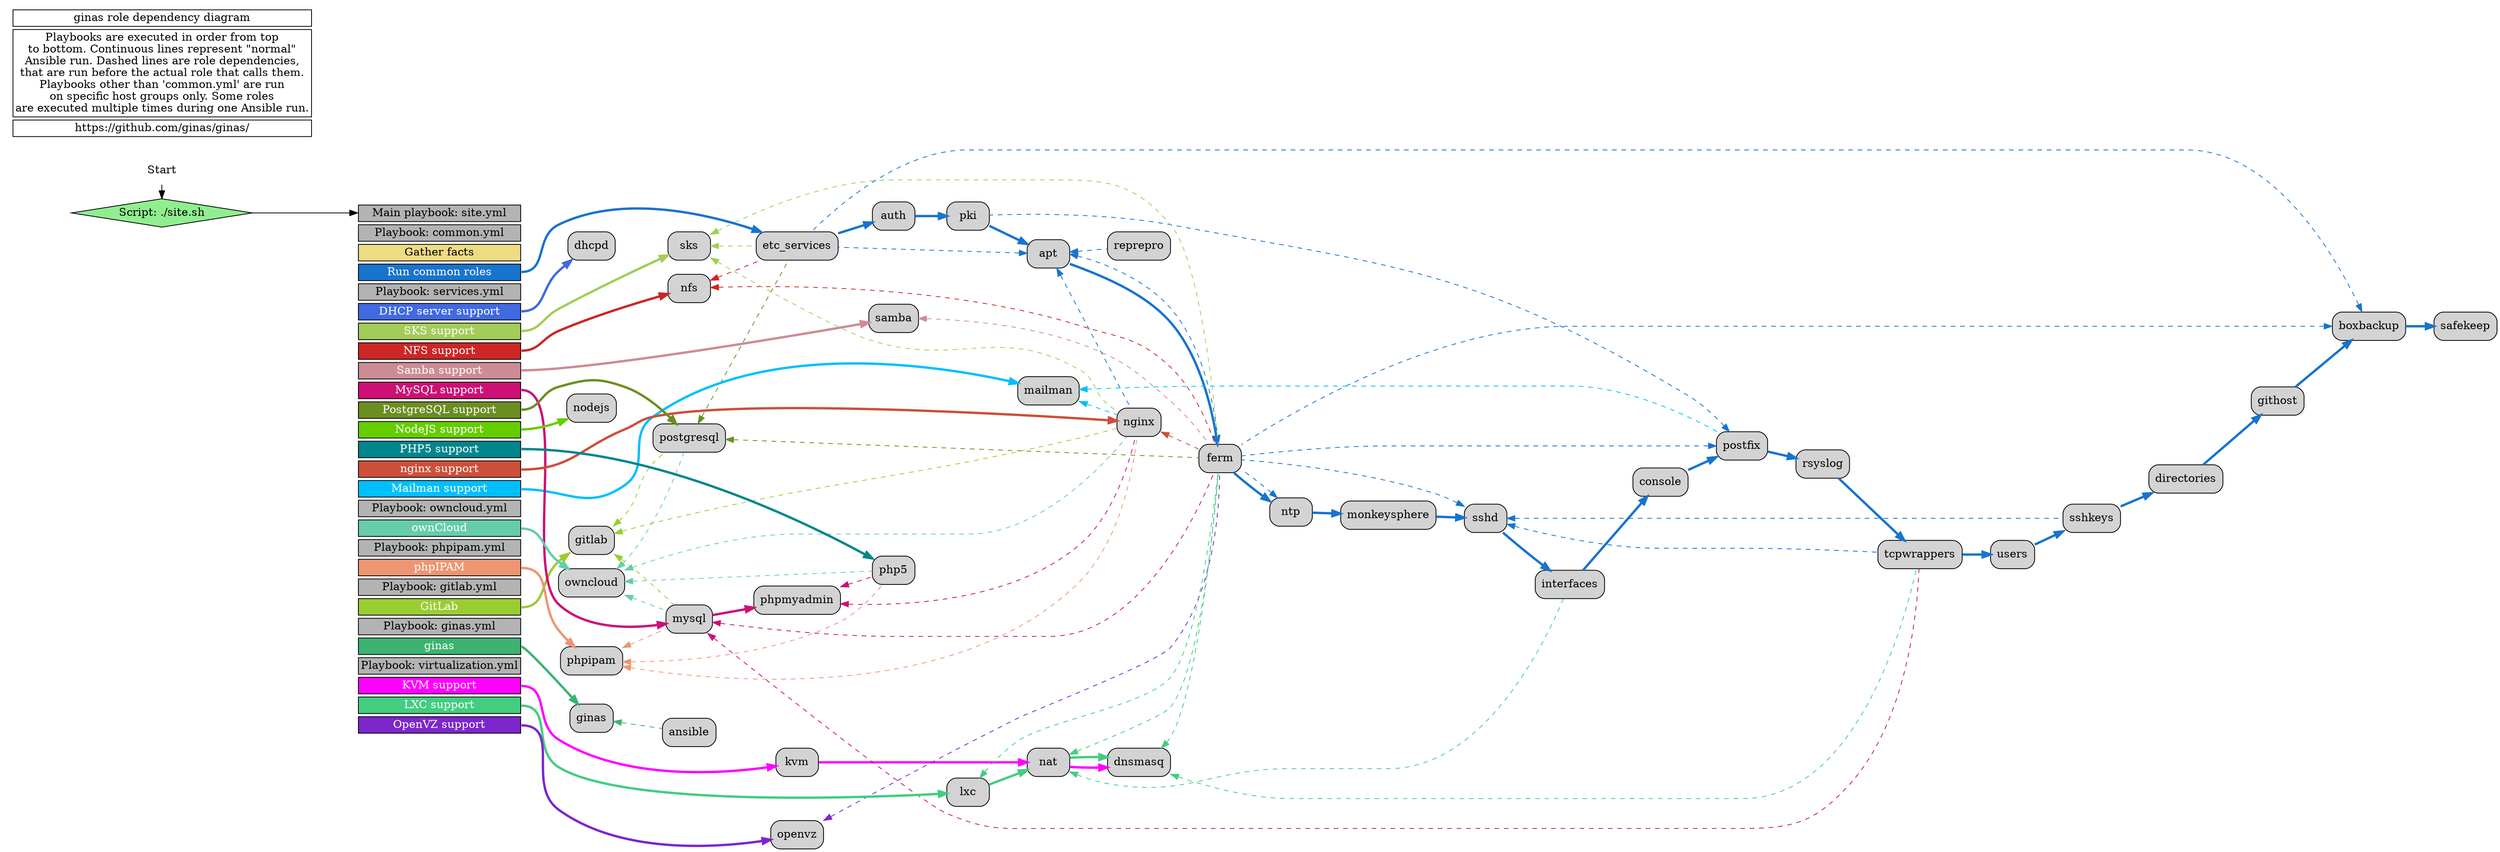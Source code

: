 /*
	ginas role dependencies
	Copyright (C) 2014 Maciej Delmanowski <drybjed@gmail.com>
	Homepage: https://github.com/ginas/ginas/
	License: GPLv3
*/

digraph ginas_role_dependencies {

	rankdir = LR;

	/* ---- Ansible roles ---- */
	node [shape = box, style = "rounded,filled", fillcolor = lightgrey];

	role_ansible		[label = "ansible"];
	role_apt		[label = "apt"];
	role_auth		[label = "auth"];
	role_boxbackup		[label = "boxbackup"];
	role_console		[label = "console"];
	role_dhcpd		[label = "dhcpd"];
	role_directories	[label = "directories"];
	role_dnsmasq		[label = "dnsmasq"];
	role_etc_services	[label = "etc_services"];
	role_ferm		[label = "ferm"];
	role_ginas		[label = "ginas"];
	role_githost		[label = "githost"];
	role_gitlab		[label = "gitlab"];
	role_interfaces		[label = "interfaces"];
	role_kvm		[label = "kvm"];
	role_lxc		[label = "lxc"];
	role_mailman		[label = "mailman"];
	role_monkeysphere	[label = "monkeysphere"];
	role_mysql		[label = "mysql"];
	role_nat		[label = "nat"];
	role_nfs		[label = "nfs"];
	role_nginx		[label = "nginx"];
	role_nodejs		[label = "nodejs"];
	role_ntp		[label = "ntp"];
	role_openvz		[label = "openvz"];
	role_owncloud		[label = "owncloud"];
	role_php5		[label = "php5"];
	role_phpipam		[label = "phpipam"];
	role_phpmyadmin		[label = "phpmyadmin"];
	role_pki		[label = "pki"];
	role_postfix		[label = "postfix"];
	role_postgresql		[label = "postgresql"];
	role_reprepro		[label = "reprepro"];
	role_rsyslog		[label = "rsyslog"];
	role_safekeep		[label = "safekeep"];
	role_samba		[label = "samba"];
	role_sks		[label = "sks"];
	role_sshd		[label = "sshd"];
	role_sshkeys		[label = "sshkeys"];
	role_tcpwrappers	[label = "tcpwrappers"];
	role_users		[label = "users"];


	/* ---- List of ginas playbooks in order of execution ---- */
	playbook [
		shape = none
		style = solid
		label = <<table border="0" cellspacing="4" cellpadding="2">
			<tr><td port="site_yml" border="1" bgcolor="gray70">Main playbook: site.yml</td></tr>

			<tr><td port="common_yml" border="1" bgcolor="gray70">Playbook: common.yml</td></tr>
			<tr><td port="common_facts" border="1" bgcolor="lightgoldenrod2">Gather facts</td></tr>
			<tr><td port="common" border="1" bgcolor="dodgerblue3"><font color="white">Run common roles</font></td></tr>

			<tr><td port="services_yml" border="1" bgcolor="gray70">Playbook: services.yml</td></tr>
			<tr><td port="ginas_dhcpd" border="1" bgcolor="royalblue"><font color="white">DHCP server support</font></td></tr>
			<tr><td port="ginas_sks" border="1" bgcolor="darkolivegreen3"><font color="white">SKS support</font></td></tr>
			<tr><td port="ginas_nfs" border="1" bgcolor="firebrick3"><font color="white">NFS support</font></td></tr>
			<tr><td port="ginas_samba" border="1" bgcolor="lightpink3"><font color="white">Samba support</font></td></tr>
			<tr><td port="ginas_mysql" border="1" bgcolor="deeppink3"><font color="white">MySQL support</font></td></tr>
			<tr><td port="ginas_postgresql" border="1" bgcolor="olivedrab"><font color="white">PostgreSQL support</font></td></tr>
			<tr><td port="ginas_nodejs" border="1" bgcolor="chartreuse3"><font color="white">NodeJS support</font></td></tr>
			<tr><td port="ginas_php5" border="1" bgcolor="turquoise4"><font color="white">PHP5 support</font></td></tr>
			<tr><td port="ginas_nginx" border="1" bgcolor="tomato3"><font color="white">nginx support</font></td></tr>
			<tr><td port="ginas_mailman" border="1" bgcolor="deepskyblue1"><font color="white">Mailman support</font></td></tr>

			<tr><td port="owncloud_yml" border="1" bgcolor="gray70">Playbook: owncloud.yml</td></tr>
			<tr><td port="ginas_owncloud" border="1" bgcolor="aquamarine3"><font color="white">ownCloud</font></td></tr>

			<tr><td port="phpipam_yml" border="1" bgcolor="gray70">Playbook: phpipam.yml</td></tr>
			<tr><td port="ginas_phpipam" border="1" bgcolor="lightsalmon2"><font color="white">phpIPAM</font></td></tr>

			<tr><td port="gitlab_yml" border="1" bgcolor="gray70">Playbook: gitlab.yml</td></tr>
			<tr><td port="ginas_gitlab" border="1" bgcolor="yellowgreen"><font color="white">GitLab</font></td></tr>

			<tr><td port="ginas_yml" border="1" bgcolor="gray70">Playbook: ginas.yml</td></tr>
			<tr><td port="ginas_recursively" border="1" bgcolor="mediumseagreen"><font color="white">ginas</font></td></tr>

			<tr><td port="virtualization_yml" border="1" bgcolor="gray70">Playbook: virtualization.yml</td></tr>
			<tr><td port="ginas_kvm" border="1" bgcolor="magenta"><font color="white">KVM support</font></td></tr>
			<tr><td port="ginas_lxc" border="1" bgcolor="seagreen3"><font color="white">LXC support</font></td></tr>
			<tr><td port="ginas_openvz" border="1" bgcolor="purple3"><font color="white">OpenVZ support</font></td></tr>

			</table>>
	]


	/* ---- Graph starts here ---- */
	start [label = "Start", shape = none, rank = source, style = solid];
	script_site [label = "Script: ./site.sh", shape = diamond, style = filled, fillcolor = palegreen2];
	{ rank = same; start -> script_site; }
	script_site -> playbook:site_yml:w;


	/* ---- Playbook execution in order ---- */
	edge [penwidth = 3];

	/* ---- Playbook: common.yml ---- */
	edge [color = dodgerblue3];
	playbook:common:e		-> role_etc_services;
	role_etc_services		-> role_auth;
	role_auth			-> role_pki;
	role_pki			-> role_apt;
	role_apt			-> role_ferm;
	role_ferm			-> role_ntp;
	role_ntp			-> role_monkeysphere;
	role_monkeysphere		-> role_sshd;
	role_sshd			-> role_interfaces;
	role_interfaces			-> role_console;
	role_console			-> role_postfix;
	role_postfix			-> role_rsyslog;
	role_rsyslog			-> role_tcpwrappers;
	role_tcpwrappers		-> role_users;
	role_users			-> role_sshkeys;
	role_sshkeys			-> role_directories;
	role_directories		-> role_githost;
	role_githost			-> role_boxbackup;
	role_boxbackup			-> role_safekeep;

	/* ---- Playbook: services.yml ---- */
	edge [color = royalblue];
	playbook:ginas_dhcpd		-> role_dhcpd;

	edge [color = darkolivegreen3];
	playbook:ginas_sks		-> role_sks;

	edge [color = firebrick3];
	playbook:ginas_nfs		-> role_nfs;

	edge [color = lightpink3];
	playbook:ginas_samba		-> role_samba;

	edge [color = deeppink3];
	playbook:ginas_mysql		-> role_mysql;
	role_mysql			-> role_phpmyadmin;

	edge [color = olivedrab];
	playbook:ginas_postgresql	-> role_postgresql;

	edge [color = chartreuse3];
	playbook:ginas_nodejs		-> role_nodejs;

	edge [color = turquoise4];
	playbook:ginas_php5		-> role_php5;

	edge [color = tomato3];
	playbook:ginas_nginx		-> role_nginx;

	edge [color = deepskyblue1];
	playbook:ginas_mailman		-> role_mailman;

	/* ---- Playbook: owncloud.yml ---- */
	edge [color = aquamarine3];
	playbook:ginas_owncloud		-> role_owncloud;

	/* ---- Playbook: phpipam.yml ---- */
	edge [color = lightsalmon2];
	playbook:ginas_phpipam		-> role_phpipam;

	/* ---- Playbook: gitlab.yml ---- */
	edge [color = yellowgreen];
	playbook:ginas_gitlab		-> role_gitlab;

	/* ---- Playbook: ginas.yml ---- */
	edge [color = mediumseagreen];
	playbook:ginas_recursively	-> role_ginas;

	/* ---- Playbook: virtualization.yml ---- */
	edge [color = magenta];
	playbook:ginas_kvm		-> role_kvm;
	role_kvm			-> role_nat;
	role_nat			-> role_dnsmasq;

	edge [color = seagreen3];
	playbook:ginas_lxc		-> role_lxc;
	role_lxc			-> role_nat;
	role_nat			-> role_dnsmasq;

	edge [color = purple3];
	playbook:ginas_openvz		-> role_openvz;


	/* ---- Role dependencies ---- */
	edge [style = dashed, dir = back, penwidth = 1];

	/* ---- Playbook: common.yml ---- */
	edge [color = dodgerblue3];
	role_apt -> role_etc_services;
	role_apt -> role_ferm;
	role_apt -> role_nginx;
	role_apt -> role_reprepro;

        role_ntp -> role_ferm;

	role_postfix -> role_pki;
	role_postfix -> role_ferm;

	role_sshd -> role_ferm;
	role_sshd -> role_tcpwrappers;
	role_sshd -> role_sshkeys;

	role_boxbackup -> role_etc_services;
	role_boxbackup -> role_ferm;

	/* ---- Playbook: services.yml ---- */
	edge [color = darkolivegreen3];
	role_sks -> role_etc_services;
	role_sks -> role_ferm;
	role_sks -> role_nginx;

	edge [color = firebrick3];
	role_nfs -> role_etc_services;
	role_nfs -> role_ferm;

	edge [color = lightpink3];
	role_samba -> role_ferm;

	edge [color = deeppink3];
	role_mysql -> role_tcpwrappers;
	role_mysql -> role_ferm;

	role_phpmyadmin -> role_php5;
	role_phpmyadmin -> role_nginx;

	edge [color = olivedrab];
	role_postgresql -> role_etc_services;
	role_postgresql -> role_ferm;

	edge [color = tomato3];
	role_nginx -> role_ferm;

	edge [color = deepskyblue1]
	role_mailman -> role_postfix;
	role_mailman -> role_nginx;

	/* ---- Playbook: owncloud.yml ---- */
	edge [color = aquamarine3];
	role_owncloud -> role_mysql;
	role_owncloud -> role_postgresql;
	role_owncloud -> role_php5;
	role_owncloud -> role_nginx;

	/* ---- Playbook: phpipam.yml ---- */
	edge [color = lightsalmon2];
	role_phpipam -> role_mysql;
	role_phpipam -> role_php5;
	role_phpipam -> role_nginx;

	/* ---- Playbook: gitlab.yml ---- */
	edge [color = yellowgreen];
	role_gitlab -> role_mysql;
	role_gitlab -> role_postgresql;
	role_gitlab -> role_nginx;

	/* ---- Playbook: ginas.yml ---- */
	edge [color = mediumseagreen];
	role_ginas -> role_ansible;

	/* ---- Playbook: virtualization.yml ---- */
	edge [color = seagreen3];
	role_lxc -> role_ferm;

	role_nat -> role_interfaces;
	role_nat -> role_ferm;

	role_dnsmasq -> role_tcpwrappers;
	role_dnsmasq -> role_ferm;

	edge [color = purple3];
	role_openvz -> role_ferm;


	/* ---- Graph legend ---- */
	legend [
		shape = none
		rank = sink
		style = solid
		label = <<table border="0" cellspacing="4" cellpadding="2">
			<tr><td border="1">ginas role dependency diagram</td></tr>
			<tr><td border="1" textalign="left">Playbooks are executed in order from top<br />
			to bottom. Continuous lines represent "normal"<br />
			Ansible run. Dashed lines are role dependencies,<br />
			that are run before the actual role that calls them.<br />
			Playbooks other than 'common.yml' are run<br />
			on specific host groups only. Some roles<br />
			are executed multiple times during one Ansible run.</td></tr>
			<tr><td border="1">https://github.com/ginas/ginas/</td></tr>

			</table>>
	]

}


